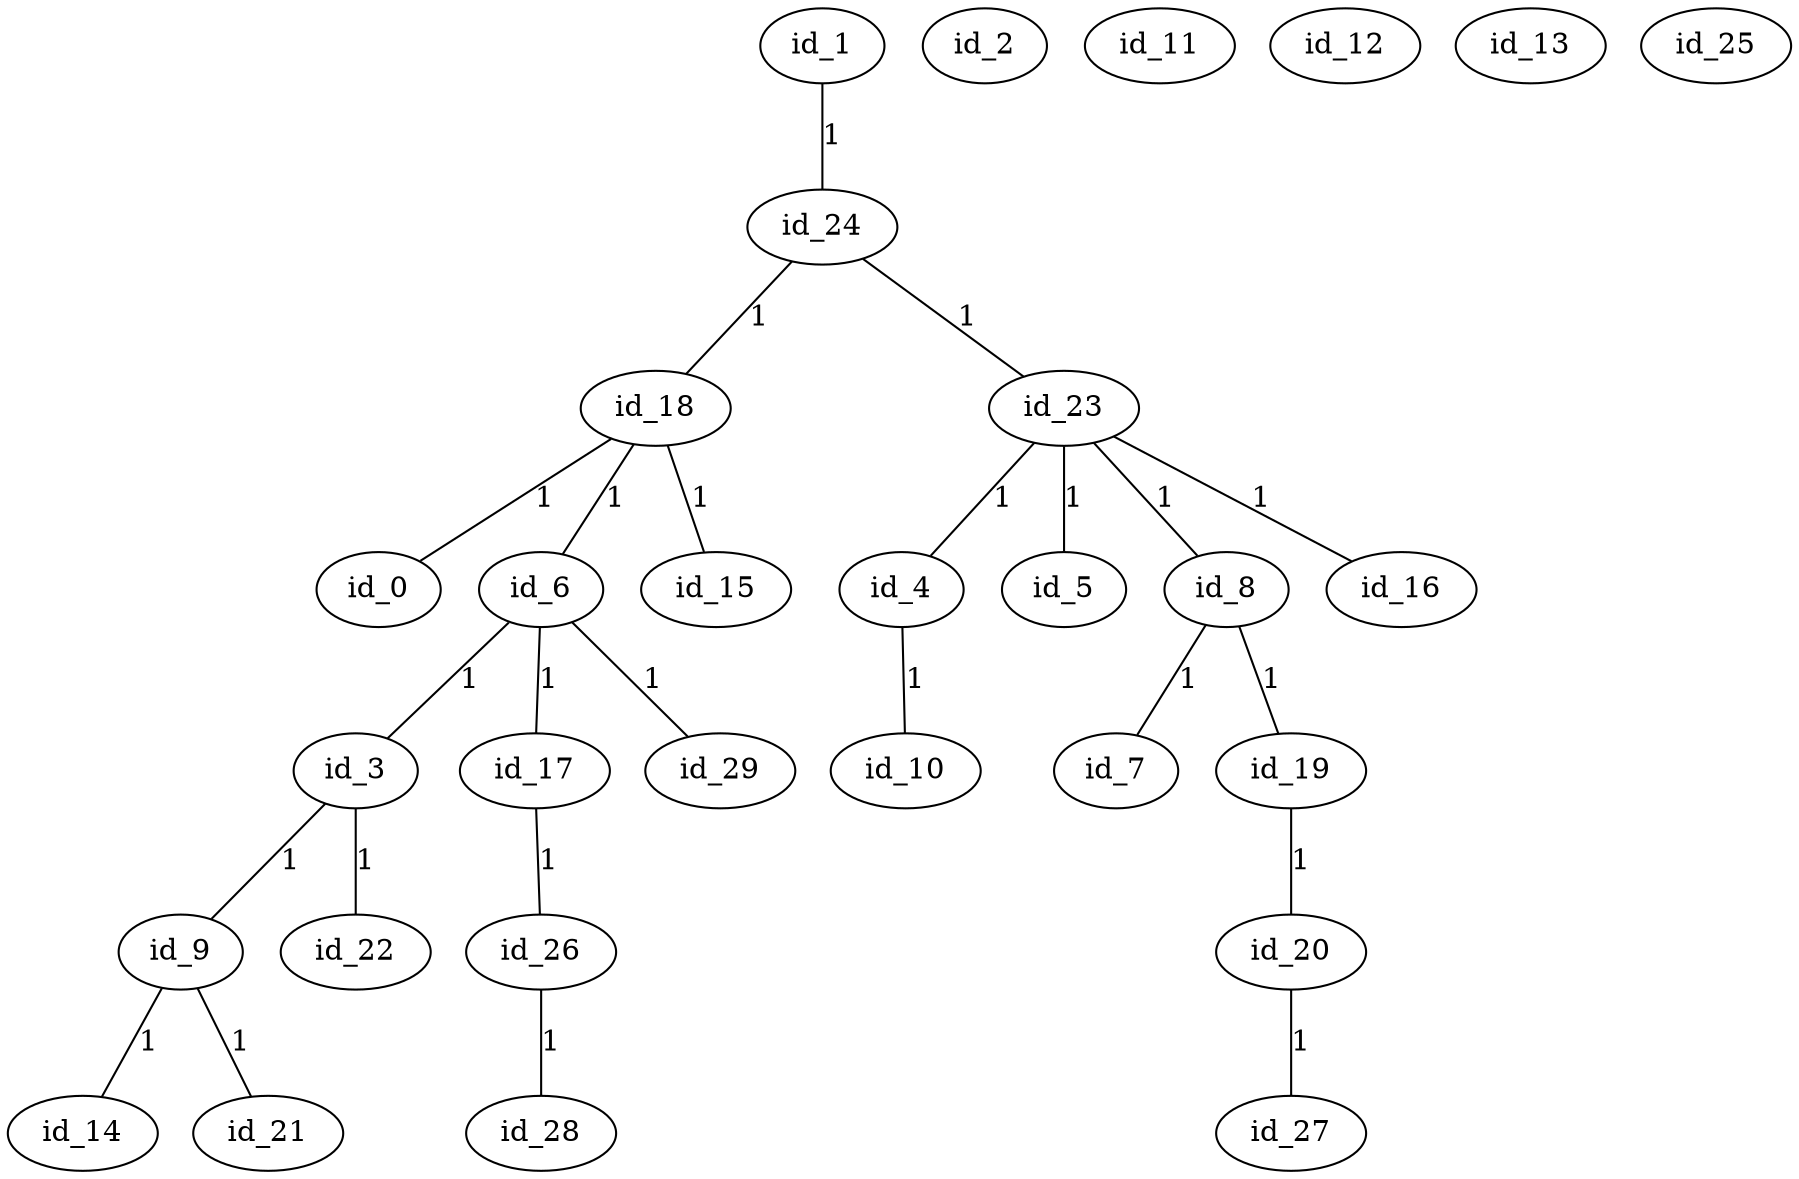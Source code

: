 graph GR{
id_0;
id_1;
id_2;
id_3;
id_4;
id_5;
id_6;
id_7;
id_8;
id_9;
id_10;
id_11;
id_12;
id_13;
id_14;
id_15;
id_16;
id_17;
id_18;
id_19;
id_20;
id_21;
id_22;
id_23;
id_24;
id_25;
id_26;
id_27;
id_28;
id_29;
id_1--id_24[label=1];
id_24--id_23[label=1];
id_24--id_18[label=1];
id_23--id_8[label=1];
id_23--id_16[label=1];
id_23--id_5[label=1];
id_23--id_4[label=1];
id_18--id_15[label=1];
id_18--id_6[label=1];
id_18--id_0[label=1];
id_8--id_19[label=1];
id_8--id_7[label=1];
id_4--id_10[label=1];
id_6--id_3[label=1];
id_6--id_17[label=1];
id_6--id_29[label=1];
id_19--id_20[label=1];
id_3--id_22[label=1];
id_3--id_9[label=1];
id_17--id_26[label=1];
id_20--id_27[label=1];
id_9--id_21[label=1];
id_9--id_14[label=1];
id_26--id_28[label=1];
}